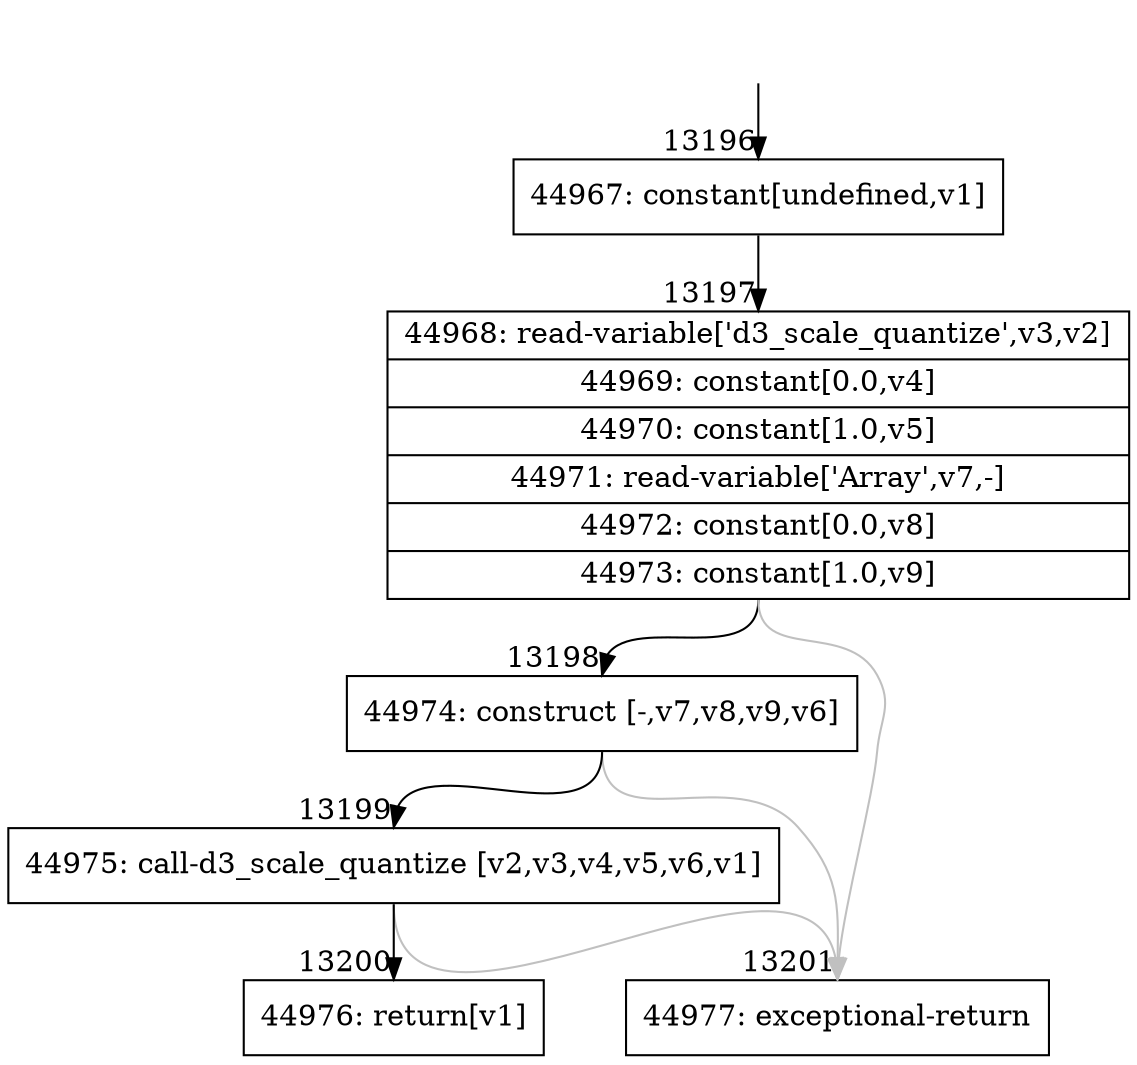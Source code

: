digraph {
rankdir="TD"
BB_entry1227[shape=none,label=""];
BB_entry1227 -> BB13196 [tailport=s, headport=n, headlabel="    13196"]
BB13196 [shape=record label="{44967: constant[undefined,v1]}" ] 
BB13196 -> BB13197 [tailport=s, headport=n, headlabel="      13197"]
BB13197 [shape=record label="{44968: read-variable['d3_scale_quantize',v3,v2]|44969: constant[0.0,v4]|44970: constant[1.0,v5]|44971: read-variable['Array',v7,-]|44972: constant[0.0,v8]|44973: constant[1.0,v9]}" ] 
BB13197 -> BB13198 [tailport=s, headport=n, headlabel="      13198"]
BB13197 -> BB13201 [tailport=s, headport=n, color=gray, headlabel="      13201"]
BB13198 [shape=record label="{44974: construct [-,v7,v8,v9,v6]}" ] 
BB13198 -> BB13199 [tailport=s, headport=n, headlabel="      13199"]
BB13198 -> BB13201 [tailport=s, headport=n, color=gray]
BB13199 [shape=record label="{44975: call-d3_scale_quantize [v2,v3,v4,v5,v6,v1]}" ] 
BB13199 -> BB13200 [tailport=s, headport=n, headlabel="      13200"]
BB13199 -> BB13201 [tailport=s, headport=n, color=gray]
BB13200 [shape=record label="{44976: return[v1]}" ] 
BB13201 [shape=record label="{44977: exceptional-return}" ] 
//#$~ 7855
}
